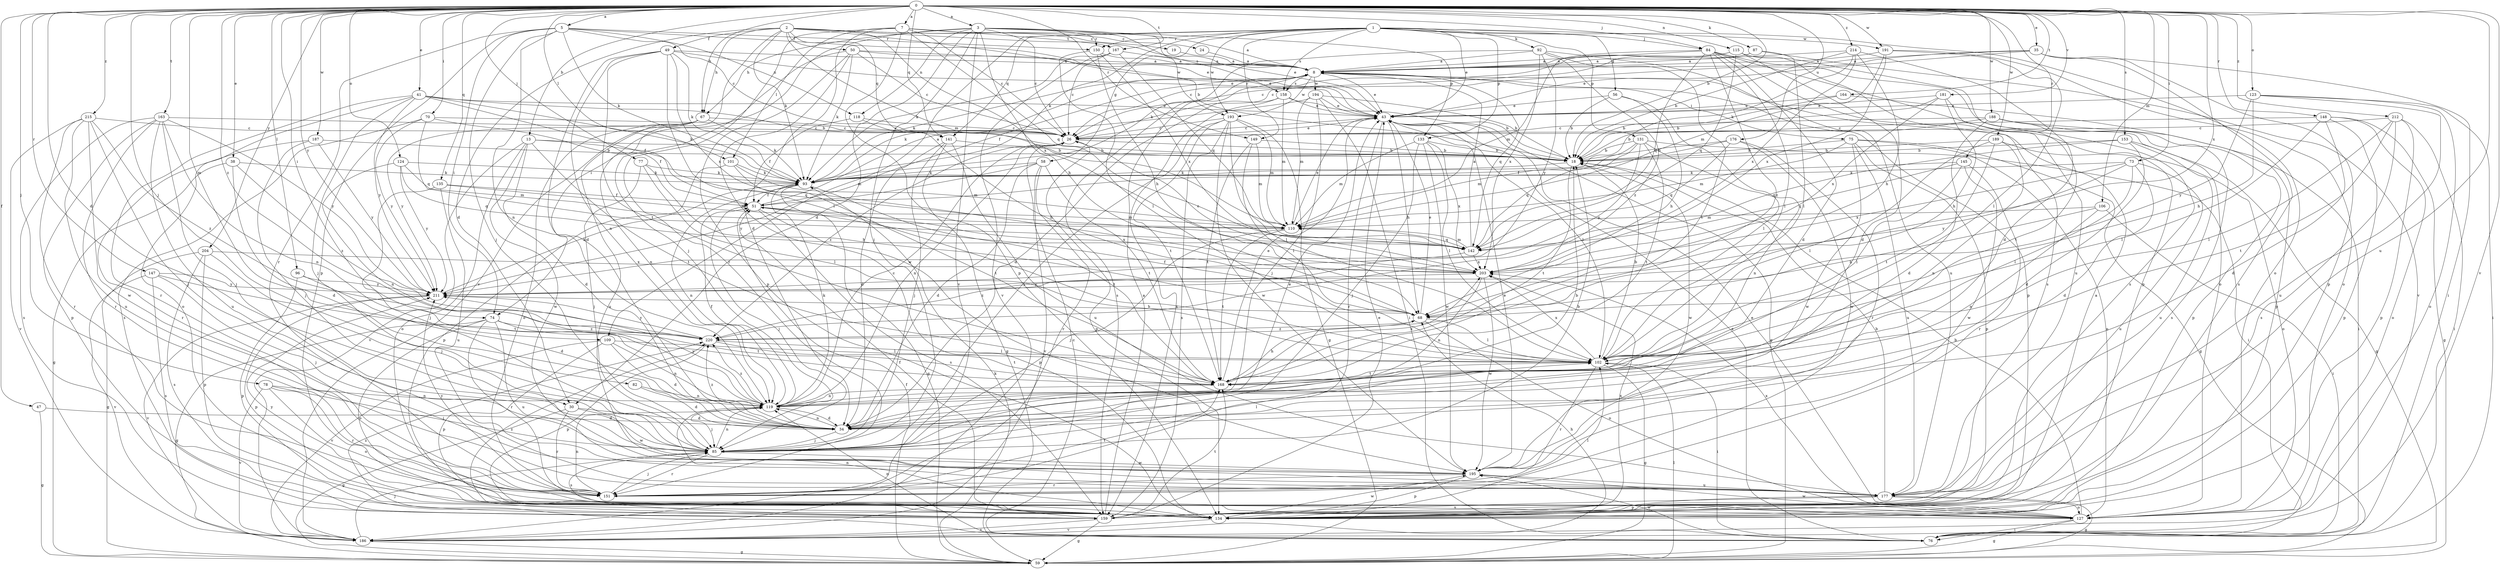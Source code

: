 strict digraph  {
0;
1;
2;
3;
5;
7;
8;
13;
18;
19;
24;
26;
30;
34;
35;
38;
41;
43;
47;
49;
50;
51;
56;
58;
59;
67;
68;
70;
73;
74;
75;
76;
77;
78;
82;
84;
85;
87;
92;
93;
96;
101;
102;
106;
109;
110;
115;
118;
119;
123;
124;
127;
131;
133;
134;
135;
141;
142;
145;
147;
148;
149;
150;
151;
153;
158;
159;
163;
164;
167;
168;
176;
177;
181;
186;
187;
188;
189;
191;
193;
194;
195;
203;
204;
211;
212;
214;
215;
220;
0 -> 3  [label=a];
0 -> 5  [label=a];
0 -> 7  [label=a];
0 -> 13  [label=b];
0 -> 18  [label=b];
0 -> 30  [label=d];
0 -> 35  [label=e];
0 -> 38  [label=e];
0 -> 41  [label=e];
0 -> 47  [label=f];
0 -> 67  [label=h];
0 -> 70  [label=i];
0 -> 73  [label=i];
0 -> 74  [label=i];
0 -> 77  [label=j];
0 -> 78  [label=j];
0 -> 82  [label=j];
0 -> 84  [label=j];
0 -> 87  [label=k];
0 -> 96  [label=l];
0 -> 101  [label=l];
0 -> 106  [label=m];
0 -> 109  [label=m];
0 -> 115  [label=n];
0 -> 123  [label=o];
0 -> 124  [label=o];
0 -> 135  [label=q];
0 -> 141  [label=q];
0 -> 145  [label=r];
0 -> 147  [label=r];
0 -> 148  [label=r];
0 -> 149  [label=r];
0 -> 153  [label=s];
0 -> 163  [label=t];
0 -> 164  [label=t];
0 -> 167  [label=t];
0 -> 176  [label=u];
0 -> 177  [label=u];
0 -> 181  [label=v];
0 -> 186  [label=v];
0 -> 187  [label=w];
0 -> 188  [label=w];
0 -> 189  [label=w];
0 -> 191  [label=w];
0 -> 203  [label=x];
0 -> 204  [label=y];
0 -> 211  [label=y];
0 -> 212  [label=z];
0 -> 214  [label=z];
0 -> 215  [label=z];
0 -> 220  [label=z];
1 -> 43  [label=e];
1 -> 56  [label=g];
1 -> 58  [label=g];
1 -> 84  [label=j];
1 -> 92  [label=k];
1 -> 93  [label=k];
1 -> 109  [label=m];
1 -> 127  [label=o];
1 -> 131  [label=p];
1 -> 133  [label=p];
1 -> 141  [label=q];
1 -> 149  [label=r];
1 -> 150  [label=r];
1 -> 158  [label=s];
1 -> 191  [label=w];
1 -> 193  [label=w];
2 -> 18  [label=b];
2 -> 19  [label=c];
2 -> 24  [label=c];
2 -> 30  [label=d];
2 -> 43  [label=e];
2 -> 49  [label=f];
2 -> 50  [label=f];
2 -> 67  [label=h];
2 -> 93  [label=k];
2 -> 110  [label=m];
2 -> 141  [label=q];
2 -> 186  [label=v];
2 -> 203  [label=x];
3 -> 8  [label=a];
3 -> 26  [label=c];
3 -> 30  [label=d];
3 -> 67  [label=h];
3 -> 68  [label=h];
3 -> 74  [label=i];
3 -> 85  [label=j];
3 -> 118  [label=n];
3 -> 133  [label=p];
3 -> 150  [label=r];
3 -> 186  [label=v];
3 -> 193  [label=w];
5 -> 26  [label=c];
5 -> 43  [label=e];
5 -> 74  [label=i];
5 -> 85  [label=j];
5 -> 93  [label=k];
5 -> 118  [label=n];
5 -> 119  [label=n];
5 -> 134  [label=p];
5 -> 150  [label=r];
5 -> 151  [label=r];
7 -> 26  [label=c];
7 -> 34  [label=d];
7 -> 101  [label=l];
7 -> 134  [label=p];
7 -> 142  [label=q];
7 -> 151  [label=r];
7 -> 158  [label=s];
7 -> 167  [label=t];
8 -> 43  [label=e];
8 -> 51  [label=f];
8 -> 75  [label=i];
8 -> 93  [label=k];
8 -> 134  [label=p];
8 -> 142  [label=q];
8 -> 158  [label=s];
8 -> 159  [label=s];
8 -> 193  [label=w];
8 -> 194  [label=w];
13 -> 18  [label=b];
13 -> 34  [label=d];
13 -> 127  [label=o];
13 -> 142  [label=q];
13 -> 168  [label=t];
13 -> 186  [label=v];
13 -> 195  [label=w];
18 -> 93  [label=k];
18 -> 168  [label=t];
18 -> 195  [label=w];
19 -> 8  [label=a];
24 -> 8  [label=a];
26 -> 18  [label=b];
26 -> 43  [label=e];
26 -> 119  [label=n];
26 -> 134  [label=p];
26 -> 220  [label=z];
30 -> 34  [label=d];
30 -> 59  [label=g];
30 -> 151  [label=r];
30 -> 195  [label=w];
34 -> 18  [label=b];
34 -> 85  [label=j];
34 -> 119  [label=n];
34 -> 220  [label=z];
35 -> 8  [label=a];
35 -> 26  [label=c];
35 -> 43  [label=e];
35 -> 76  [label=i];
35 -> 134  [label=p];
35 -> 159  [label=s];
38 -> 34  [label=d];
38 -> 59  [label=g];
38 -> 93  [label=k];
38 -> 220  [label=z];
41 -> 18  [label=b];
41 -> 43  [label=e];
41 -> 51  [label=f];
41 -> 85  [label=j];
41 -> 93  [label=k];
41 -> 127  [label=o];
41 -> 151  [label=r];
41 -> 211  [label=y];
43 -> 26  [label=c];
43 -> 59  [label=g];
43 -> 68  [label=h];
43 -> 102  [label=l];
43 -> 151  [label=r];
47 -> 34  [label=d];
47 -> 59  [label=g];
49 -> 8  [label=a];
49 -> 34  [label=d];
49 -> 43  [label=e];
49 -> 93  [label=k];
49 -> 102  [label=l];
49 -> 119  [label=n];
49 -> 168  [label=t];
49 -> 203  [label=x];
50 -> 8  [label=a];
50 -> 26  [label=c];
50 -> 43  [label=e];
50 -> 85  [label=j];
50 -> 93  [label=k];
50 -> 134  [label=p];
50 -> 195  [label=w];
51 -> 8  [label=a];
51 -> 85  [label=j];
51 -> 110  [label=m];
51 -> 134  [label=p];
51 -> 159  [label=s];
51 -> 203  [label=x];
56 -> 18  [label=b];
56 -> 43  [label=e];
56 -> 68  [label=h];
56 -> 102  [label=l];
58 -> 34  [label=d];
58 -> 93  [label=k];
58 -> 151  [label=r];
58 -> 168  [label=t];
58 -> 186  [label=v];
58 -> 211  [label=y];
59 -> 51  [label=f];
59 -> 93  [label=k];
59 -> 102  [label=l];
67 -> 26  [label=c];
67 -> 93  [label=k];
67 -> 119  [label=n];
67 -> 127  [label=o];
67 -> 177  [label=u];
67 -> 211  [label=y];
68 -> 43  [label=e];
68 -> 51  [label=f];
68 -> 102  [label=l];
68 -> 127  [label=o];
68 -> 220  [label=z];
70 -> 26  [label=c];
70 -> 51  [label=f];
70 -> 142  [label=q];
70 -> 159  [label=s];
70 -> 211  [label=y];
73 -> 34  [label=d];
73 -> 93  [label=k];
73 -> 102  [label=l];
73 -> 177  [label=u];
73 -> 203  [label=x];
73 -> 211  [label=y];
74 -> 59  [label=g];
74 -> 127  [label=o];
74 -> 151  [label=r];
74 -> 168  [label=t];
74 -> 177  [label=u];
74 -> 220  [label=z];
75 -> 18  [label=b];
75 -> 59  [label=g];
75 -> 110  [label=m];
75 -> 127  [label=o];
75 -> 134  [label=p];
75 -> 177  [label=u];
75 -> 195  [label=w];
76 -> 26  [label=c];
76 -> 43  [label=e];
76 -> 119  [label=n];
76 -> 195  [label=w];
76 -> 220  [label=z];
77 -> 68  [label=h];
77 -> 85  [label=j];
77 -> 93  [label=k];
77 -> 102  [label=l];
78 -> 85  [label=j];
78 -> 119  [label=n];
78 -> 127  [label=o];
78 -> 151  [label=r];
78 -> 186  [label=v];
82 -> 34  [label=d];
82 -> 119  [label=n];
84 -> 8  [label=a];
84 -> 34  [label=d];
84 -> 102  [label=l];
84 -> 110  [label=m];
84 -> 127  [label=o];
84 -> 134  [label=p];
84 -> 142  [label=q];
84 -> 159  [label=s];
84 -> 220  [label=z];
85 -> 18  [label=b];
85 -> 43  [label=e];
85 -> 102  [label=l];
85 -> 119  [label=n];
85 -> 151  [label=r];
85 -> 159  [label=s];
85 -> 195  [label=w];
87 -> 8  [label=a];
87 -> 26  [label=c];
87 -> 102  [label=l];
87 -> 186  [label=v];
92 -> 8  [label=a];
92 -> 93  [label=k];
92 -> 168  [label=t];
92 -> 177  [label=u];
92 -> 203  [label=x];
92 -> 211  [label=y];
92 -> 220  [label=z];
93 -> 51  [label=f];
93 -> 59  [label=g];
93 -> 119  [label=n];
93 -> 168  [label=t];
96 -> 34  [label=d];
96 -> 134  [label=p];
96 -> 211  [label=y];
101 -> 93  [label=k];
101 -> 110  [label=m];
101 -> 134  [label=p];
101 -> 168  [label=t];
102 -> 18  [label=b];
102 -> 59  [label=g];
102 -> 76  [label=i];
102 -> 151  [label=r];
102 -> 168  [label=t];
102 -> 203  [label=x];
106 -> 68  [label=h];
106 -> 76  [label=i];
106 -> 110  [label=m];
106 -> 119  [label=n];
109 -> 34  [label=d];
109 -> 102  [label=l];
109 -> 119  [label=n];
109 -> 134  [label=p];
109 -> 186  [label=v];
110 -> 43  [label=e];
110 -> 85  [label=j];
110 -> 142  [label=q];
110 -> 168  [label=t];
115 -> 8  [label=a];
115 -> 26  [label=c];
115 -> 34  [label=d];
115 -> 142  [label=q];
115 -> 159  [label=s];
115 -> 177  [label=u];
118 -> 26  [label=c];
118 -> 51  [label=f];
118 -> 68  [label=h];
119 -> 26  [label=c];
119 -> 34  [label=d];
119 -> 51  [label=f];
119 -> 85  [label=j];
119 -> 93  [label=k];
119 -> 211  [label=y];
119 -> 220  [label=z];
123 -> 43  [label=e];
123 -> 68  [label=h];
123 -> 76  [label=i];
123 -> 127  [label=o];
123 -> 177  [label=u];
123 -> 211  [label=y];
124 -> 93  [label=k];
124 -> 110  [label=m];
124 -> 119  [label=n];
124 -> 142  [label=q];
124 -> 211  [label=y];
127 -> 18  [label=b];
127 -> 43  [label=e];
127 -> 59  [label=g];
127 -> 76  [label=i];
127 -> 195  [label=w];
127 -> 203  [label=x];
131 -> 18  [label=b];
131 -> 76  [label=i];
131 -> 110  [label=m];
131 -> 119  [label=n];
131 -> 142  [label=q];
131 -> 168  [label=t];
131 -> 211  [label=y];
133 -> 18  [label=b];
133 -> 85  [label=j];
133 -> 102  [label=l];
133 -> 110  [label=m];
133 -> 195  [label=w];
133 -> 203  [label=x];
134 -> 8  [label=a];
134 -> 102  [label=l];
134 -> 119  [label=n];
134 -> 186  [label=v];
134 -> 195  [label=w];
134 -> 203  [label=x];
134 -> 211  [label=y];
135 -> 51  [label=f];
135 -> 85  [label=j];
135 -> 110  [label=m];
135 -> 177  [label=u];
141 -> 18  [label=b];
141 -> 34  [label=d];
141 -> 59  [label=g];
141 -> 85  [label=j];
141 -> 177  [label=u];
142 -> 8  [label=a];
142 -> 110  [label=m];
142 -> 203  [label=x];
142 -> 220  [label=z];
145 -> 93  [label=k];
145 -> 102  [label=l];
145 -> 142  [label=q];
145 -> 151  [label=r];
145 -> 195  [label=w];
147 -> 85  [label=j];
147 -> 159  [label=s];
147 -> 168  [label=t];
147 -> 186  [label=v];
147 -> 211  [label=y];
148 -> 26  [label=c];
148 -> 34  [label=d];
148 -> 59  [label=g];
148 -> 102  [label=l];
148 -> 127  [label=o];
148 -> 134  [label=p];
149 -> 18  [label=b];
149 -> 102  [label=l];
149 -> 110  [label=m];
149 -> 168  [label=t];
150 -> 8  [label=a];
150 -> 68  [label=h];
150 -> 102  [label=l];
150 -> 203  [label=x];
151 -> 85  [label=j];
151 -> 119  [label=n];
151 -> 168  [label=t];
151 -> 211  [label=y];
153 -> 18  [label=b];
153 -> 34  [label=d];
153 -> 59  [label=g];
153 -> 142  [label=q];
153 -> 177  [label=u];
158 -> 18  [label=b];
158 -> 34  [label=d];
158 -> 43  [label=e];
158 -> 110  [label=m];
158 -> 159  [label=s];
159 -> 8  [label=a];
159 -> 43  [label=e];
159 -> 51  [label=f];
159 -> 59  [label=g];
159 -> 168  [label=t];
159 -> 186  [label=v];
159 -> 220  [label=z];
163 -> 26  [label=c];
163 -> 85  [label=j];
163 -> 119  [label=n];
163 -> 134  [label=p];
163 -> 151  [label=r];
163 -> 159  [label=s];
163 -> 177  [label=u];
163 -> 211  [label=y];
164 -> 18  [label=b];
164 -> 43  [label=e];
164 -> 134  [label=p];
167 -> 8  [label=a];
167 -> 26  [label=c];
167 -> 93  [label=k];
167 -> 142  [label=q];
167 -> 186  [label=v];
168 -> 43  [label=e];
168 -> 68  [label=h];
168 -> 119  [label=n];
168 -> 203  [label=x];
176 -> 18  [label=b];
176 -> 51  [label=f];
176 -> 142  [label=q];
176 -> 151  [label=r];
176 -> 195  [label=w];
177 -> 18  [label=b];
177 -> 59  [label=g];
177 -> 127  [label=o];
177 -> 134  [label=p];
177 -> 159  [label=s];
181 -> 18  [label=b];
181 -> 43  [label=e];
181 -> 68  [label=h];
181 -> 168  [label=t];
181 -> 203  [label=x];
186 -> 59  [label=g];
186 -> 68  [label=h];
186 -> 85  [label=j];
187 -> 18  [label=b];
187 -> 85  [label=j];
187 -> 151  [label=r];
187 -> 211  [label=y];
188 -> 18  [label=b];
188 -> 26  [label=c];
188 -> 34  [label=d];
188 -> 76  [label=i];
188 -> 134  [label=p];
188 -> 159  [label=s];
189 -> 18  [label=b];
189 -> 102  [label=l];
189 -> 119  [label=n];
189 -> 127  [label=o];
189 -> 168  [label=t];
191 -> 8  [label=a];
191 -> 102  [label=l];
191 -> 110  [label=m];
191 -> 127  [label=o];
191 -> 203  [label=x];
193 -> 26  [label=c];
193 -> 59  [label=g];
193 -> 85  [label=j];
193 -> 102  [label=l];
193 -> 110  [label=m];
193 -> 159  [label=s];
193 -> 168  [label=t];
193 -> 195  [label=w];
194 -> 18  [label=b];
194 -> 43  [label=e];
194 -> 76  [label=i];
194 -> 85  [label=j];
194 -> 93  [label=k];
194 -> 110  [label=m];
195 -> 43  [label=e];
195 -> 134  [label=p];
195 -> 151  [label=r];
195 -> 177  [label=u];
203 -> 26  [label=c];
203 -> 119  [label=n];
203 -> 195  [label=w];
203 -> 211  [label=y];
204 -> 59  [label=g];
204 -> 85  [label=j];
204 -> 134  [label=p];
204 -> 159  [label=s];
204 -> 203  [label=x];
211 -> 68  [label=h];
211 -> 93  [label=k];
211 -> 134  [label=p];
211 -> 186  [label=v];
212 -> 26  [label=c];
212 -> 76  [label=i];
212 -> 102  [label=l];
212 -> 134  [label=p];
212 -> 159  [label=s];
212 -> 168  [label=t];
214 -> 8  [label=a];
214 -> 18  [label=b];
214 -> 34  [label=d];
214 -> 68  [label=h];
214 -> 93  [label=k];
214 -> 203  [label=x];
215 -> 26  [label=c];
215 -> 85  [label=j];
215 -> 151  [label=r];
215 -> 177  [label=u];
215 -> 186  [label=v];
215 -> 195  [label=w];
215 -> 220  [label=z];
220 -> 102  [label=l];
220 -> 134  [label=p];
220 -> 168  [label=t];
220 -> 211  [label=y];
}
